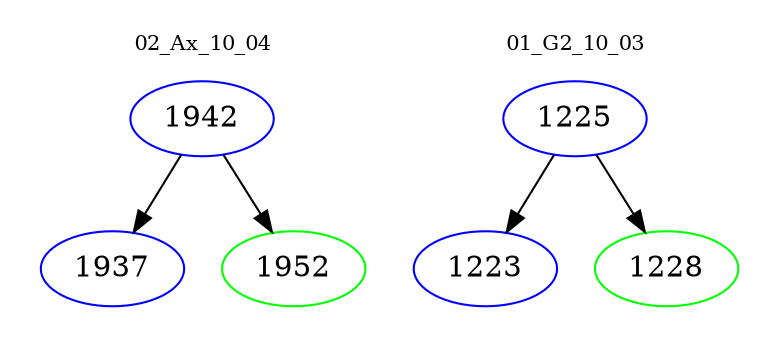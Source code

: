 digraph{
subgraph cluster_0 {
color = white
label = "02_Ax_10_04";
fontsize=10;
T0_1942 [label="1942", color="blue"]
T0_1942 -> T0_1937 [color="black"]
T0_1937 [label="1937", color="blue"]
T0_1942 -> T0_1952 [color="black"]
T0_1952 [label="1952", color="green"]
}
subgraph cluster_1 {
color = white
label = "01_G2_10_03";
fontsize=10;
T1_1225 [label="1225", color="blue"]
T1_1225 -> T1_1223 [color="black"]
T1_1223 [label="1223", color="blue"]
T1_1225 -> T1_1228 [color="black"]
T1_1228 [label="1228", color="green"]
}
}
